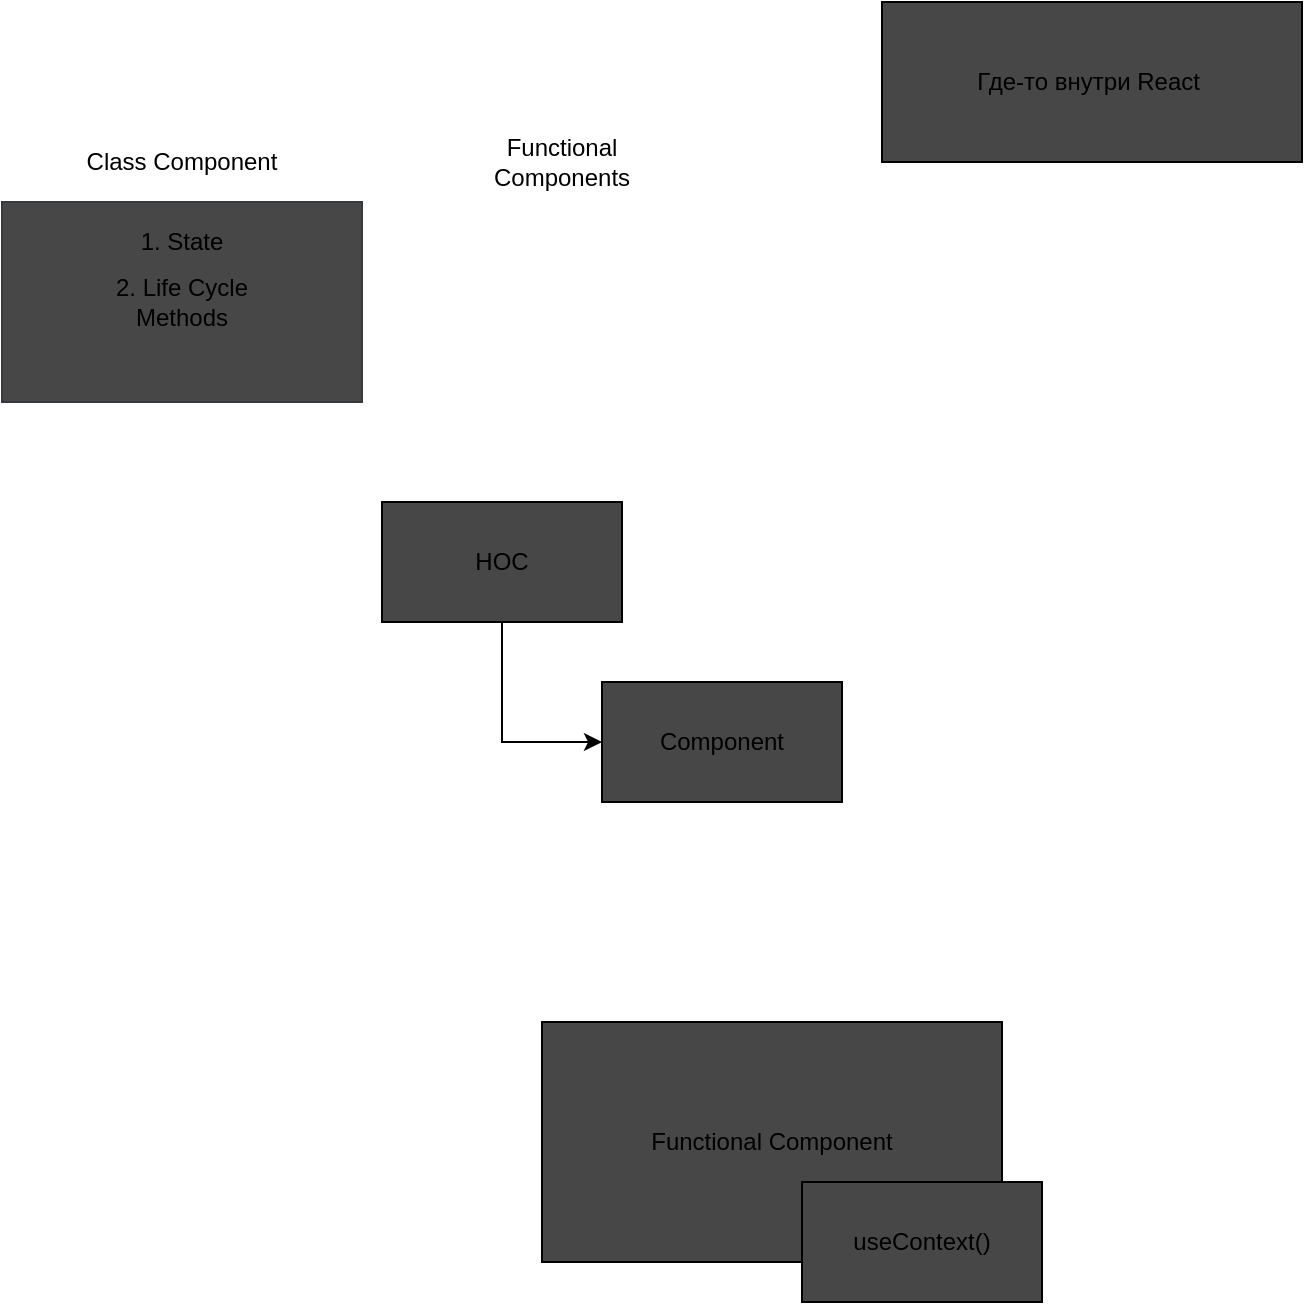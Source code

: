 <mxfile version="13.0.9">
    <diagram id="6hGFLwfOUW9BJ-s0fimq" name="Page-1">
        <mxGraphModel dx="568" dy="567" grid="1" gridSize="10" guides="1" tooltips="1" connect="1" arrows="1" fold="1" page="1" pageScale="1" pageWidth="827" pageHeight="1169" math="0" shadow="0">
            <root>
                <mxCell id="0"/>
                <mxCell id="1" parent="0"/>
                <mxCell id="6" value="" style="rounded=0;whiteSpace=wrap;html=1;fillColor=#474747;strokeColor=#36393d;" vertex="1" parent="1">
                    <mxGeometry x="170" y="200" width="180" height="100" as="geometry"/>
                </mxCell>
                <mxCell id="2" value="Class Component" style="text;html=1;align=center;verticalAlign=middle;whiteSpace=wrap;rounded=0;" vertex="1" parent="1">
                    <mxGeometry x="190" y="170" width="140" height="20" as="geometry"/>
                </mxCell>
                <mxCell id="3" value="1. State" style="text;html=1;strokeColor=none;fillColor=none;align=center;verticalAlign=middle;whiteSpace=wrap;rounded=0;" vertex="1" parent="1">
                    <mxGeometry x="220" y="210" width="80" height="20" as="geometry"/>
                </mxCell>
                <mxCell id="4" value="2. Life Cycle Methods" style="text;html=1;strokeColor=none;fillColor=none;align=center;verticalAlign=middle;whiteSpace=wrap;rounded=0;" vertex="1" parent="1">
                    <mxGeometry x="210" y="240" width="100" height="20" as="geometry"/>
                </mxCell>
                <mxCell id="5" value="Functional Components" style="text;html=1;strokeColor=none;fillColor=none;align=center;verticalAlign=middle;whiteSpace=wrap;rounded=0;" vertex="1" parent="1">
                    <mxGeometry x="430" y="170" width="40" height="20" as="geometry"/>
                </mxCell>
                <mxCell id="7" value="Где-то внутри React&amp;nbsp;" style="rounded=0;whiteSpace=wrap;html=1;fillColor=#474747;" vertex="1" parent="1">
                    <mxGeometry x="610" y="100" width="210" height="80" as="geometry"/>
                </mxCell>
                <mxCell id="8" value="Component" style="rounded=0;whiteSpace=wrap;html=1;fillColor=#474747;" vertex="1" parent="1">
                    <mxGeometry x="470" y="440" width="120" height="60" as="geometry"/>
                </mxCell>
                <mxCell id="10" style="edgeStyle=orthogonalEdgeStyle;rounded=0;orthogonalLoop=1;jettySize=auto;html=1;entryX=0;entryY=0.5;entryDx=0;entryDy=0;" edge="1" parent="1" source="9" target="8">
                    <mxGeometry relative="1" as="geometry"/>
                </mxCell>
                <mxCell id="9" value="HOC" style="rounded=0;whiteSpace=wrap;html=1;fillColor=#474747;" vertex="1" parent="1">
                    <mxGeometry x="360" y="350" width="120" height="60" as="geometry"/>
                </mxCell>
                <mxCell id="11" value="Functional Component" style="rounded=0;whiteSpace=wrap;html=1;fillColor=#474747;" vertex="1" parent="1">
                    <mxGeometry x="440" y="610" width="230" height="120" as="geometry"/>
                </mxCell>
                <mxCell id="12" value="useContext()" style="rounded=0;whiteSpace=wrap;html=1;fillColor=#474747;" vertex="1" parent="1">
                    <mxGeometry x="570" y="690" width="120" height="60" as="geometry"/>
                </mxCell>
            </root>
        </mxGraphModel>
    </diagram>
</mxfile>